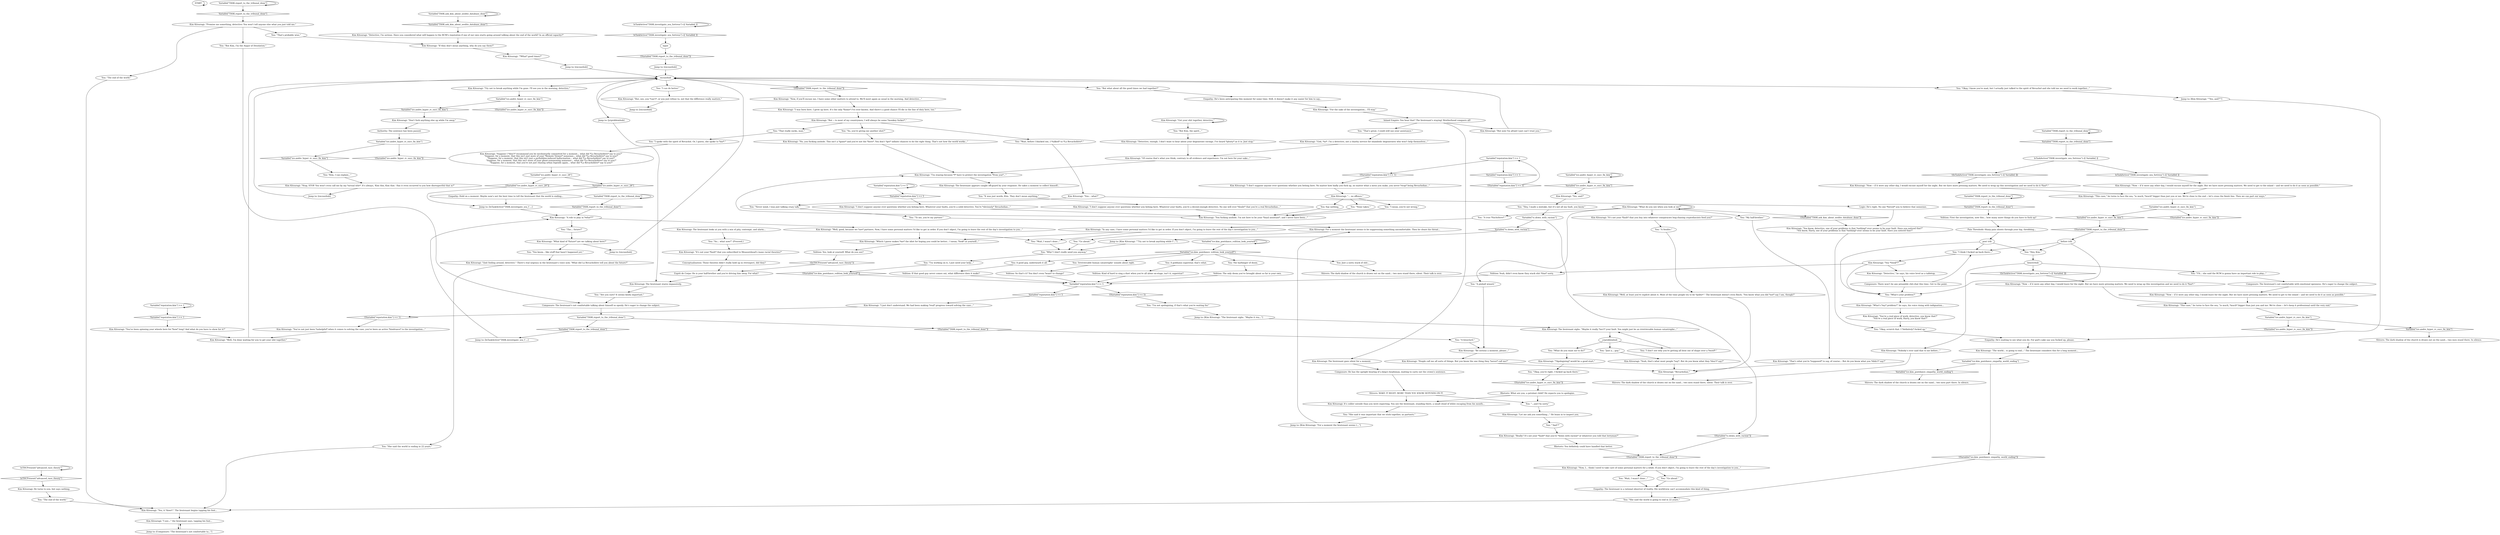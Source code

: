 # ICE / KIM RACISM FINAL TALK
# You failed the red check to get Kim to dance, and now you have to try to make amends or lose Kim's friendship forever.
# ==================================================
digraph G {
	  0 [label="START"];
	  1 [label="input"];
	  2 [label="Kim Kitsuragi: \"Now -- if it were any other day, I would leave for the night. But we have more pressing matters. We need to get to the island -- and we need to do it as soon as possible.\""];
	  3 [label="Variable[\"TASK.report_to_the_tribunal_done\"]"];
	  4 [label="Variable[\"TASK.report_to_the_tribunal_done\"]", shape=diamond];
	  5 [label="!(Variable[\"TASK.report_to_the_tribunal_done\"])", shape=diamond];
	  6 [label="Kim Kitsuragi: It's colder outside than you were expecting. You see the lieutenant, standing there, a small cloud of white escaping from his mouth..."];
	  7 [label="You: \"I'm not apologizing, if that's what you're waiting for.\""];
	  8 [label="Variable[\"reputation.kim\"] >= 1"];
	  9 [label="Variable[\"reputation.kim\"] >= 1", shape=diamond];
	  10 [label="!(Variable[\"reputation.kim\"] >= 1)", shape=diamond];
	  11 [label="Kim Kitsuragi: \"But now I'm afraid I just can't trust you.\""];
	  12 [label="You: \"Why? I don't really need you anyway.\""];
	  13 [label="Kim Kitsuragi: \"Try not to break anything while I'm gone. I'll see you in the morning, detective.\""];
	  14 [label="You: \"It was just words, Kim. They don't mean anything.\""];
	  15 [label="Kim Kitsuragi: \"Nobody's ever said that to me before...\""];
	  16 [label="You: \"Uh... she said the RCM is gonna have an important role to play...\""];
	  17 [label="You: \"She said the world is going to end in 22 years.\""];
	  18 [label="Kim Kitsuragi: \"Promise me something, detective: You won't tell anyone else what you just told me.\""];
	  19 [label="Jump to: [IsTaskActive(\"TASK.investigate_sea_f ...]"];
	  20 [label="kimrevhub"];
	  21 [label="Kim Kitsuragi: \"Detective,\" he says, his voice level as a tabletop."];
	  22 [label="You: \"Okay, scratch that. I *definitely* fucked up.\""];
	  23 [label="Esprit de Corps: He is your half-brother and you're driving him away. For what?"];
	  24 [label="Variable[\"TASK.ask_kim_about_seolite_database_done\"]"];
	  25 [label="Variable[\"TASK.ask_kim_about_seolite_database_done\"]", shape=diamond];
	  26 [label="!(Variable[\"TASK.ask_kim_about_seolite_database_done\"])", shape=diamond];
	  27 [label="You: \"A Seolite.\""];
	  28 [label="Logic: He's right. No one *forced* you to believe that nonsense."];
	  29 [label="You: \"I spoke with the spirit of Revachol. Or, I guess, she spoke to *me*.\""];
	  30 [label="Kim Kitsuragi: \"Yes, it *does*.\" The lieutenant begins tapping his foot..."];
	  31 [label="Kim Kitsuragi: \"The world... is going to end...\" The lieutenant considers this for a long moment..."];
	  32 [label="Variable[\"TASK.report_to_the_tribunal_done\"]"];
	  33 [label="Variable[\"TASK.report_to_the_tribunal_done\"]", shape=diamond];
	  34 [label="!(Variable[\"TASK.report_to_the_tribunal_done\"])", shape=diamond];
	  35 [label="Shivers: The dark shadow of the church is drawn out on the sand... two men stand there, silent. Their talk is over."];
	  36 [label="Volition: Yeah, didn't even know they stack shit *that* sorry."];
	  37 [label="You: \"Hey, I made a mistake, but it's not all my fault, you know.\""];
	  38 [label="You: \"'And'?\""];
	  39 [label="Kim Kitsuragi: \"What do you see when you look at me?\""];
	  40 [label="You: \"A binoclard.\""];
	  41 [label="Kim Kitsuragi: \"In any case, I have some personal matters I'd like to get in order. If you don't object, I'm going to leave the rest of the day's investigation to you...\""];
	  42 [label="Kim Kitsuragi: The lieutenant appears caught off-guard by your response. He takes a moment to collect himself..."];
	  43 [label="Variable[\"TASK.report_to_the_tribunal_done\"]"];
	  44 [label="Variable[\"TASK.report_to_the_tribunal_done\"]", shape=diamond];
	  45 [label="!(Variable[\"TASK.report_to_the_tribunal_done\"])", shape=diamond];
	  46 [label="You: \"Kim, I can explain...\""];
	  47 [label="Shivers: The dark shadow of the church is drawn out on the sand... two men stand there, silent. Their talk is over."];
	  48 [label="Variable[\"reputation.kim\"] >= 5"];
	  49 [label="Variable[\"reputation.kim\"] >= 5", shape=diamond];
	  50 [label="!(Variable[\"reputation.kim\"] >= 5)", shape=diamond];
	  51 [label="Kim Kitsuragi: \"I don't suppose anyone ever questions whether you belong here. Whatever your faults, you're a decent-enough detective. No one will ever *doubt* that you're a real Revacholian...\""];
	  52 [label="Kim Kitsuragi: \"If they don't mean anything, why do you say them?\""];
	  53 [label="Variable[\"TASK.report_to_the_tribunal_done\"]"];
	  54 [label="Variable[\"TASK.report_to_the_tribunal_done\"]", shape=diamond];
	  55 [label="!(Variable[\"TASK.report_to_the_tribunal_done\"])", shape=diamond];
	  56 [label="IsTHCPresent(\"advanced_race_theory\")"];
	  57 [label="IsTHCPresent(\"advanced_race_theory\")", shape=diamond];
	  58 [label="!(IsTHCPresent(\"advanced_race_theory\"))", shape=diamond];
	  59 [label="Variable[\"ice.kim_postdance_volition_look_yourself\"]"];
	  60 [label="Variable[\"ice.kim_postdance_volition_look_yourself\"]", shape=diamond];
	  61 [label="!(Variable[\"ice.kim_postdance_volition_look_yourself\"])", shape=diamond];
	  62 [label="Kim Kitsuragi: \"God, *no*. I'm a detective, not a charity service for shambolic degenerates who won't help themselves...\""];
	  63 [label="Kim Kitsuragi: \"You fucking asshole. I'm not here to be your *loyal assistant*, and I never have been...\""];
	  64 [label="Kim Kitsuragi: \"I was born here. I grew up here. It's the only *home* I've ever known. And there's a good chance I'll die in the line of duty here, too.\""];
	  65 [label="Kim Kitsuragi: \"Don't fuck anything else up while I'm away.\""];
	  66 [label="Shivers: The dark shadow of the church is drawn out on the sand... two men part there. In silence."];
	  67 [label="Empathy: The lieutenant is a rational observer of reality. His worldview can't accommodate this kind of thing."];
	  68 [label="Jump to: [Kim Kitsuragi: \"\"Try not to break anything while I'...\"]"];
	  69 [label="Kim Kitsuragi: \"Really? It's not your *fault* that you're *down with racism* or whatever you told that lorryman?\""];
	  70 [label="Kim Kitsuragi: The lieutenant stares impassively."];
	  71 [label="yrproblemhub"];
	  72 [label="Kim Kitsuragi: \"Which I guess makes *me* the idiot for hoping you could be better... I mean, *look* at yourself...\""];
	  73 [label="You: \"Go ahead.\""];
	  74 [label="Composure: The lieutenant's not comfortable with emotional openness. He's eager to change the subject."];
	  75 [label="Kim Kitsuragi: \"A role to play in *what*?\""];
	  76 [label="IsTaskActive(\"TASK.investigate_sea_fortress\")--[[ Variable[ ]]"];
	  77 [label="IsTaskActive(\"TASK.investigate_sea_fortress\")--[[ Variable[ ]]", shape=diamond];
	  78 [label="!(IsTaskActive(\"TASK.investigate_sea_fortress\")--[[ Variable[ ]])", shape=diamond];
	  79 [label="You: \"She said it was important that we stick together, as partners.\""];
	  80 [label="Kim Kitsuragi: He turns to you, but says nothing."];
	  81 [label="Kim Kitsuragi: \"It's not your *fault* that you subscribed to Measurehead's inane racial theories?\""];
	  82 [label="Kim Kitsuragi: The lieutenant goes silent for a moment."];
	  83 [label="You: \"So, you're giving me another shot?\""];
	  84 [label="You: \"To me, you're my partner.\""];
	  85 [label="Kim Kitsuragi: \"I see...\" the lieutenant says, tapping his foot..."];
	  86 [label="Composure: The lieutenant's not comfortable talking about himself so openly. He's eager to change the subject."];
	  87 [label="Kim Kitsuragi: \"Detective, I'm serious. Have you considered what will happen to the RCM's reputation if one of our own starts going around talking about the end of the world? In an official capacity?\""];
	  88 [label="Kim Kitsuragi: \"It's not your *fault* that you buy into whatever conspiracies bug-chasing cryptofascists feed you?\""];
	  89 [label="You: \"Just a... guy.\""];
	  90 [label="You: \"Okay, you're right. I fucked up back there.\""];
	  91 [label="Jump to: [yrproblemhub]"];
	  92 [label="You: \"So... what now?\" (Proceed.)"];
	  93 [label="Kim Kitsuragi: \"Get your shit together, detective.\""];
	  94 [label="You: \"I'm working on it, I just need your help...\""];
	  95 [label="Kim Kitsuragi: \"Of course that's what you think, contrary to all evidence and experience. I'm not here for your sake...\""];
	  96 [label="Jump to: [excusehub]"];
	  97 [label="Jump to: [excusehub]"];
	  98 [label="Kim Kitsuragi: \"Well, good, because we *are* partners. Now, I have some personal matters I'd like to get in order. If you don't object, I'm going to leave the rest of the day's investigation to you...\""];
	  99 [label="You: \"The end of the world.\""];
	  100 [label="Empathy: He's waiting to see what you do. For god's sake say you fucked up, please."];
	  101 [label="Kim Kitsuragi: \"Yes, and?\""];
	  102 [label="Shivers: MAKE IT RIGHT. MORE THAN YOU KNOW DEPENDS ON IT."];
	  103 [label="Empathy: He's been anticipating this moment for some time. Still, it doesn't make it any easier for him to say..."];
	  104 [label="Kim Kitsuragi: \"*What* good times?\""];
	  105 [label="Jump to: [excusehub]"];
	  106 [label="You: \"The end of the world.\""];
	  107 [label="You: \"Are you sure? It seems kinda important.\""];
	  108 [label="Variable[\"ice.andre_hyper_rc_succ_fix_kim\"]"];
	  109 [label="Variable[\"ice.andre_hyper_rc_succ_fix_kim\"]", shape=diamond];
	  110 [label="!(Variable[\"ice.andre_hyper_rc_succ_fix_kim\"])", shape=diamond];
	  111 [label="Jump to: [Kim Kitsuragi: \"\"Yes, and?\"\"]"];
	  112 [label="Kim Kitsuragi: The lieutenant looks at you with a mix of pity, contempt, and alarm..."];
	  113 [label="Volition: The only doom you've brought about so far is your own."];
	  114 [label="Kim Kitsuragi: \"Revacholian.\""];
	  115 [label="Kim Kitsuragi: \"I don't suppose anyone ever questions whether you belong here. Whatever your faults, you're a solid detective. You're *obviously* Revacholian...\""];
	  116 [label="You: \"That's probably wise.\""];
	  117 [label="Kim Kitsuragi: \"Now -- if it were any other day, I would leave for the night. But we have more pressing matters. We need to wrap up this investigation and we need to do it *fast*.\""];
	  118 [label="Variable[\"ice.andre_hyper_rc_succ_fix_kim\"]"];
	  119 [label="Variable[\"ice.andre_hyper_rc_succ_fix_kim\"]", shape=diamond];
	  120 [label="!(Variable[\"ice.andre_hyper_rc_succ_fix_kim\"])", shape=diamond];
	  121 [label="Kim Kitsuragi: \"You *think*?\""];
	  122 [label="You: \"...and I'm sorry.\""];
	  123 [label="Kim Kitsuragi: \"*Apologizing* would be a good start.\""];
	  124 [label="Kim Kitsuragi: \"Yeah, that's what most people *say*. But do you know what they *don't* say?\""];
	  125 [label="You: A good guy, underneath it all."];
	  126 [label="Volition: Kind of hard to sing a duet when you're all alone on-stage, isn't it, superstar?"];
	  127 [label="Authority: The sentence has been passed."];
	  128 [label="Kim Kitsuragi: \"... no offence.\""];
	  129 [label="Variable[\"ice.andre_hyper_rc_succ_fix_kim\"]"];
	  130 [label="Variable[\"ice.andre_hyper_rc_succ_fix_kim\"]", shape=diamond];
	  131 [label="!(Variable[\"ice.andre_hyper_rc_succ_fix_kim\"])", shape=diamond];
	  132 [label="Kim Kitsuragi: \"Suppose I *don't* recommend you be involuntarily committed for a moment... what did *La Revacholière* say to you?\"\n\"Suppose, for a moment, that this isn't just more of your *Remote Viewer* nonsense... what did *La Revacholière* say to you?\"\n\"Suppose, for a moment, that this isn't just a pyrholidon-induced hallucination... what did *La Revacholière* say to you?\"\n\"Suppose, for a moment, that this isn't more of your ghost-summoning nonsense... what did *La Revacholière* say to you?\"\n\"Suppose, for a moment, that you're not just chasing urban legends again... what did *La Revacholière* say to you?\""];
	  133 [label="You: \"The... future?\""];
	  134 [label="Kim Kitsuragi: \"Quit fooling around, detective.\" There's real urgency in the lieutenant's voice now. \"What did La Revacholière tell you about the future?\""];
	  135 [label="You: \"But Kim, I'm the Augur of Desolation.\""];
	  136 [label="You: Just a sorry stack of shit..."];
	  137 [label="Jump to: [Kim Kitsuragi: \"For a moment the lieutenant seems t...\"]"];
	  138 [label="Variable[\"tc.down_with_racism\"]"];
	  139 [label="Variable[\"tc.down_with_racism\"]", shape=diamond];
	  140 [label="!(Variable[\"tc.down_with_racism\"])", shape=diamond];
	  141 [label="Kim Kitsuragi: \"Well, at least you're explicit about it. Most of the time people try to be *polite*.\" The lieutenant doesn't even flinch. \"You know what you did *not* say I am, though?\""];
	  142 [label="Jump to: [Kim Kitsuragi: \"The lieutenant sighs. \"Maybe it rea...\"]"];
	  143 [label="Kim Kitsuragi: \"Now, if you'll excuse me, I have some other matters to attend to. We'll meet again as usual in the morning. And detective...\""];
	  144 [label="Jump to: [excusehub]"];
	  145 [label="Variable[\"reputation.kim\"] >= 1"];
	  146 [label="Variable[\"reputation.kim\"] >= 1", shape=diamond];
	  147 [label="!(Variable[\"reputation.kim\"] >= 1)", shape=diamond];
	  148 [label="Variable[\"ice.andre_hyper_rc_succ_fix_kim\"]"];
	  149 [label="Variable[\"ice.andre_hyper_rc_succ_fix_kim\"]", shape=diamond];
	  150 [label="!(Variable[\"ice.andre_hyper_rc_succ_fix_kim\"])", shape=diamond];
	  151 [label="You: \"What's your problem?\""];
	  152 [label="You: \"What do you want me to do?\""];
	  153 [label="Rhetoric: You definitely could have handled that better."];
	  154 [label="Volition: If that good guy never comes out, what difference does it make?"];
	  155 [label="Kim Kitsuragi: \"Stop, STOP. You won't even call me by my *actual title*. It's always, 'Kim this, Kim that.' Has it even occurred to you how disrespectful that is?\""];
	  156 [label="Kim Kitsuragi: \"But, see, you *can't*, or you just refuse to, not that the difference really matters.\""];
	  157 [label="Kim Kitsuragi: \"I'm staying because *I* have to protect the investigation *from you*...\""];
	  158 [label="You: \"None taken.\""];
	  159 [label="You: \"A true *Vacholiere*.\""];
	  160 [label="Jump to: [IsTaskActive(\"TASK.investigate_sea_f ...]"];
	  161 [label="Kim Kitsuragi: \"This case,\" he turns to face the sea, \"is much, *much* bigger than just you or me. We're close to the end -- let's cross the finish line. Then we can part our ways.\""];
	  162 [label="Rhetoric: What are you, a petulant child? He expects you to apologize."];
	  163 [label="Kim Kitsuragi: \"That's what you're *supposed* to say, of course... But do you know what you *didn't* say?\""];
	  164 [label="Kim Kitsuragi: \"I just don't understand. We had been making *real* progress toward solving the case...\""];
	  165 [label="Kim Kitsuragi: \"No, you fucking asshole. This isn't a *game* and you're not the *hero*. You don't *get* infinite chances to do the right thing. That's not how the world works...\""];
	  166 [label="Empathy: Hold on a moment. Maybe now's not the best time to tell the lieutenant that the world is ending..."];
	  167 [label="Kim Kitsuragi: \"Now, I... think I need to take care of some personal matters for a while. If you don't object, I'm going to leave the rest of the day's investigation to you...\""];
	  168 [label="Pain Threshold: Sharp pain shoots through your hip, throbbing..."];
	  169 [label="Kim Kitsuragi: \"This case,\" he turns to face the sea, \"is much, *much* bigger than just you and me. We're close -- let's keep it professional until the very end.\""];
	  170 [label="You: \"Hey, Kim.\""];
	  171 [label="Kim Kitsuragi: \"You know, detective, one of your problems is that *nothing* ever seems to be your fault. Have you noticed that?\"\n\"You know, Harry, one of your problems is that *nothing* ever seems to be your fault. Have you noticed that?\""];
	  172 [label="Conceptualization: Those theories didn't really hold up in retrospect, did they?"];
	  173 [label="You: 'Irretrievable human catastrophe' sounds about right."];
	  174 [label="You: A goddamn superstar, that's what."];
	  175 [label="Kim Kitsuragi: \"For the sake of the investigation... I'll stay.\""];
	  176 [label="You: \"Okay, I know you're mad, but I actually just talked to the spirit of Revachol and she told me we need to work together...\""];
	  177 [label="You: \"That's great, I could still use your assistance.\""];
	  178 [label="Kim Kitsuragi: \"But -- to most of my countrymen, I will always be some *monkey fucker*.\""];
	  179 [label="You: \"Wait, before I blacked out, I *talked* to *La Revacholière*.\""];
	  180 [label="Kim Kitsuragi: \"You... what?\""];
	  181 [label="You: \"Wait, I wasn't done...\""];
	  182 [label="Jump to: [Composure: \"The lieutenant's not comfortable ta...\"]"];
	  183 [label="post trib"];
	  184 [label="Kim Kitsuragi: The lieutenant sighs. \"Maybe it really *isn't* your fault. You might just be an irretrievable human catastrophe...\""];
	  185 [label="Volition: Yes, look at yourself. What do you see?"];
	  186 [label="Variable[\"reputation.kim\"] >= 5"];
	  187 [label="Variable[\"reputation.kim\"] >= 5", shape=diamond];
	  188 [label="!(Variable[\"reputation.kim\"] >= 5)", shape=diamond];
	  189 [label="Kim Kitsuragi: \"You've not just been *unhelpful* when it comes to solving the case, you've been an active *hindrance* to the investigation...\""];
	  190 [label="You: \"But Kim, the spirit...\""];
	  191 [label="Composure: He has the upright bearing of a king's headsman, waiting to carry out the crown's sentence."];
	  192 [label="Jump to: [excusehub]"];
	  193 [label="You: \"That really sucks, man.\""];
	  194 [label="Kim Kitsuragi: For a moment the lieutenant seems to be suppressing something uncomfortable. Then he clears his throat..."];
	  195 [label="You: \"But what about all the good times we had together?\""];
	  196 [label="Variable[\"TASK.report_to_the_tribunal_done\"]"];
	  197 [label="Variable[\"TASK.report_to_the_tribunal_done\"]", shape=diamond];
	  198 [label="!(Variable[\"TASK.report_to_the_tribunal_done\"])", shape=diamond];
	  199 [label="Shivers: The dark shadow of the church is drawn out on the sand... two men stand there. In silence."];
	  200 [label="IsTaskActive(\"TASK.investigate_sea_fortress\")--[[ Variable[ ]]"];
	  201 [label="IsTaskActive(\"TASK.investigate_sea_fortress\")--[[ Variable[ ]]", shape=diamond];
	  202 [label="!(IsTaskActive(\"TASK.investigate_sea_fortress\")--[[ Variable[ ]])", shape=diamond];
	  203 [label="You: \"I think I fucked up back there...\""];
	  204 [label="Kim Kitsuragi: \"You're a real piece of work, detective, you know that?\"\n\"You're a real piece of work, Harry, you know that?\""];
	  205 [label="Kim Kitsuragi: \"You've been spinning your wheels here for *how* long? And what do you have to show for it?\""];
	  206 [label="Kim Kitsuragi: \"Well, I'm done waiting for you to get your shit together.\""];
	  207 [label="You: \"I mean, you're not wrong.\""];
	  208 [label="excusehub"];
	  209 [label="You: \"She said the world is ending in 22 years.\""];
	  210 [label="Variable[\"ice.kim_postdance_empathy_world_ending\"]"];
	  211 [label="Variable[\"ice.kim_postdance_empathy_world_ending\"]", shape=diamond];
	  212 [label="!(Variable[\"ice.kim_postdance_empathy_world_ending\"])", shape=diamond];
	  213 [label="You: \"Go ahead.\""];
	  214 [label="Kim Kitsuragi: \"Now -- if it were any other day, I would excuse myself for the night. But we have more pressing matters. We need to wrap up this investigation and we need to do it *fast*.\""];
	  215 [label="before trib"];
	  216 [label="You: \"I don't see why you're getting all bent out of shape over a *word*.\""];
	  217 [label="Kim Kitsuragi: \"Let me ask you something...\" He leans in to inspect you."];
	  218 [label="You: \"My half-brother.\""];
	  219 [label="Kim Kitsuragi: \"Be serious a moment, please...\""];
	  220 [label="Volition: So that's it? You don't even *want* to change?"];
	  221 [label="You: Say nothing."];
	  222 [label="Kim Kitsuragi: \"What kind of *future* are we talking about here?\""];
	  223 [label="Variable[\"ice.andre_hyper_rc_succ_fix_kim\"]"];
	  224 [label="Variable[\"ice.andre_hyper_rc_succ_fix_kim\"]", shape=diamond];
	  225 [label="!(Variable[\"ice.andre_hyper_rc_succ_fix_kim\"])", shape=diamond];
	  226 [label="Variable[\"ice.andre_hyper_rc_succ_28\"]"];
	  227 [label="Variable[\"ice.andre_hyper_rc_succ_28\"]", shape=diamond];
	  228 [label="!(Variable[\"ice.andre_hyper_rc_succ_28\"])", shape=diamond];
	  229 [label="Composure: There won't be any preamble chit-chat this time. Get to the point."];
	  230 [label="Kim Kitsuragi: \"What's *my* problem?\" he says, his voice rising with indignation..."];
	  231 [label="You: \"I can do better.\""];
	  232 [label="Kim Kitsuragi: \"Detective, enough. I don't want to hear about your degenerate ravings. I've heard *plenty* as it is. Just stop.\""];
	  233 [label="Inland Empire: You hear that? The lieutenant's staying! Brotherhood conquers all!"];
	  234 [label="Kim Kitsuragi: \"I don't suppose anyone ever questions whether you belong here. No matter how badly you fuck up, no matter what a mess you make, you never *stop* being Revacholian...\""];
	  235 [label="Kim Kitsuragi: \"People call me all sorts of things. But you know the one thing they *never* call me?\""];
	  236 [label="You: \"Never mind, I was just talking crazy talk.\""];
	  237 [label="You: \"You know... like stuff that hasn't happened yet.\""];
	  238 [label="You: \"Wait, I wasn't done...\""];
	  239 [label="Volition: First the investigation, now this... how many more things do you have to fuck up?"];
	  240 [label="Kim Kitsuragi: \"Now -- if it were any other day, I would excuse myself for the night. But we have more pressing matters. We need to get to the island -- and we need to do it as soon as possible.\""];
	  241 [label="You: \"A pinball wizard.\""];
	  242 [label="You: The harbinger of doom."];
	  0 -> 0
	  1 -> 5
	  2 -> 169
	  3 -> 3
	  3 -> 4
	  4 -> 18
	  5 -> 97
	  6 -> 79
	  7 -> 142
	  8 -> 8
	  8 -> 9
	  9 -> 205
	  10 -> 189
	  11 -> 208
	  12 -> 94
	  13 -> 148
	  14 -> 51
	  15 -> 47
	  16 -> 74
	  17 -> 30
	  18 -> 106
	  18 -> 116
	  18 -> 135
	  19 -> 75
	  20 -> 16
	  20 -> 78
	  20 -> 15
	  21 -> 229
	  22 -> 100
	  23 -> 70
	  24 -> 24
	  24 -> 25
	  25 -> 87
	  26 -> 171
	  27 -> 141
	  28 -> 171
	  29 -> 132
	  30 -> 85
	  31 -> 210
	  32 -> 32
	  32 -> 33
	  33 -> 239
	  34 -> 215
	  36 -> 186
	  37 -> 138
	  38 -> 69
	  39 -> 26
	  39 -> 39
	  39 -> 241
	  39 -> 88
	  39 -> 218
	  39 -> 159
	  40 -> 219
	  41 -> 72
	  41 -> 181
	  42 -> 14
	  43 -> 43
	  43 -> 44
	  44 -> 200
	  45 -> 143
	  46 -> 155
	  48 -> 48
	  48 -> 49
	  49 -> 115
	  50 -> 145
	  51 -> 63
	  52 -> 104
	  53 -> 53
	  53 -> 54
	  54 -> 75
	  55 -> 167
	  56 -> 56
	  56 -> 57
	  57 -> 80
	  58 -> 23
	  59 -> 59
	  59 -> 60
	  60 -> 136
	  60 -> 173
	  60 -> 174
	  60 -> 242
	  60 -> 125
	  61 -> 186
	  62 -> 95
	  63 -> 157
	  64 -> 178
	  65 -> 127
	  67 -> 17
	  68 -> 12
	  69 -> 153
	  70 -> 107
	  71 -> 152
	  71 -> 89
	  71 -> 216
	  72 -> 185
	  73 -> 12
	  74 -> 2
	  75 -> 98
	  75 -> 133
	  76 -> 76
	  76 -> 77
	  77 -> 1
	  78 -> 117
	  79 -> 137
	  80 -> 99
	  81 -> 172
	  82 -> 191
	  83 -> 165
	  84 -> 194
	  85 -> 182
	  86 -> 196
	  87 -> 52
	  88 -> 27
	  89 -> 124
	  90 -> 110
	  91 -> 70
	  92 -> 81
	  93 -> 93
	  93 -> 190
	  94 -> 61
	  95 -> 157
	  96 -> 208
	  97 -> 208
	  98 -> 72
	  98 -> 181
	  99 -> 30
	  100 -> 31
	  101 -> 37
	  102 -> 122
	  102 -> 6
	  103 -> 175
	  104 -> 96
	  105 -> 208
	  106 -> 30
	  107 -> 86
	  108 -> 108
	  108 -> 109
	  109 -> 101
	  110 -> 162
	  111 -> 100
	  112 -> 92
	  113 -> 186
	  114 -> 47
	  115 -> 63
	  116 -> 52
	  117 -> 169
	  118 -> 120
	  118 -> 119
	  119 -> 199
	  121 -> 36
	  121 -> 21
	  121 -> 151
	  122 -> 217
	  123 -> 90
	  124 -> 114
	  125 -> 154
	  126 -> 186
	  127 -> 129
	  128 -> 221
	  128 -> 158
	  128 -> 207
	  129 -> 130
	  129 -> 131
	  130 -> 46
	  132 -> 226
	  133 -> 222
	  134 -> 209
	  135 -> 86
	  136 -> 35
	  137 -> 194
	  138 -> 139
	  138 -> 140
	  139 -> 68
	  140 -> 55
	  141 -> 114
	  142 -> 184
	  143 -> 64
	  144 -> 208
	  145 -> 146
	  145 -> 147
	  146 -> 50
	  147 -> 234
	  148 -> 149
	  148 -> 150
	  149 -> 65
	  151 -> 230
	  152 -> 123
	  153 -> 55
	  154 -> 186
	  155 -> 192
	  156 -> 144
	  157 -> 42
	  158 -> 63
	  159 -> 41
	  160 -> 75
	  161 -> 223
	  162 -> 122
	  162 -> 6
	  163 -> 114
	  164 -> 10
	  165 -> 157
	  166 -> 19
	  167 -> 213
	  167 -> 238
	  168 -> 183
	  169 -> 118
	  170 -> 20
	  171 -> 22
	  172 -> 23
	  173 -> 220
	  174 -> 126
	  175 -> 233
	  176 -> 111
	  177 -> 62
	  178 -> 193
	  178 -> 83
	  178 -> 179
	  179 -> 180
	  180 -> 28
	  180 -> 236
	  181 -> 12
	  182 -> 85
	  183 -> 170
	  183 -> 203
	  183 -> 151
	  184 -> 71
	  185 -> 58
	  186 -> 187
	  186 -> 188
	  187 -> 164
	  188 -> 7
	  189 -> 206
	  190 -> 232
	  191 -> 102
	  192 -> 208
	  193 -> 29
	  194 -> 73
	  195 -> 103
	  196 -> 197
	  196 -> 198
	  197 -> 160
	  198 -> 40
	  200 -> 201
	  200 -> 202
	  201 -> 240
	  202 -> 214
	  203 -> 121
	  204 -> 22
	  205 -> 206
	  206 -> 208
	  207 -> 63
	  208 -> 195
	  208 -> 231
	  208 -> 13
	  208 -> 45
	  208 -> 176
	  208 -> 91
	  209 -> 30
	  210 -> 211
	  210 -> 212
	  211 -> 66
	  212 -> 17
	  213 -> 67
	  214 -> 161
	  215 -> 170
	  215 -> 203
	  215 -> 151
	  216 -> 184
	  217 -> 38
	  218 -> 163
	  219 -> 235
	  220 -> 186
	  221 -> 63
	  222 -> 105
	  222 -> 237
	  223 -> 224
	  223 -> 225
	  224 -> 34
	  226 -> 227
	  226 -> 228
	  227 -> 166
	  228 -> 19
	  229 -> 203
	  229 -> 151
	  230 -> 204
	  231 -> 156
	  232 -> 95
	  233 -> 177
	  233 -> 82
	  233 -> 11
	  234 -> 128
	  235 -> 114
	  236 -> 84
	  237 -> 134
	  238 -> 67
	  239 -> 168
	  240 -> 161
	  241 -> 219
	  242 -> 113
}

